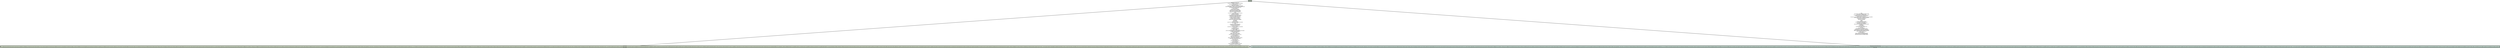 graph Tree {
node [shape=box, style="filled, rounded",color="black",penwidth="3",fontcolor="black",                 fontname=helvetica] ;
graph [ranksep="0 equally", splines=straight,                 bgcolor=transparent, dpi=200] ;
edge [fontname=helvetica, color=black] ;
0 [label="construction
Prob:  restaurants and other food services:0.1 accounting, tax preparation, bookkeeping, and payroll services:0.0 administration of human resource programs:0.0 advertising and related services:0.0 air transportation:0.0 alcoholic beverages, merchant wholesalers:0.0 animal slaughtering and processing:0.0 architectural, engineering, and related services:0.0 auto parts, accessories, and tire stores:0.0 automobile dealers:0.0 automotive repair and maintenance:0.0 banking and related activities:0.0 barber shops:0.0 beauty salons:0.0 beverage manufacturing:0.0 building material and supplies dealers:0.0 bus service and urban transit:0.0 business support services:0.0 child day care services:0.0 civic, social, advocacy organizations, and grantmaking and giving services:0.0 clothing stores:0.0 colleges and universities, including junior colleges:0.0 commercial and service industry machinery manufacturing:0.0 communications, and audio and video equipment manufacturing:0.0 computer systems design and related services:0.0 construction:0.1 couriers and messengers:0.0 crop production:0.0 cut and sew apparel manufacturing:0.0 department stores and discount stores:0.0 electric power generation, transmission, and distribution:0.0 electrical lighting and electrical equipment manufacturing, and other electrical component manufacturing, n.e.c.:0.0 electronic and precision equipment repair and maintenance:0.0 elementary and secondary schools:0.0 employment services:0.0 executive offices and legislative bodies:0.0 fuel dealers:0.0 furniture and related product manufacturing:0.0 gasoline stations:0.0 glass and glass product manufacturing:0.0 grocery stores:0.0 home health care services:0.0 hospitals:0.1 individual and family services:0.0 insurance carriers and related activities:0.0 iron and steel mills and steel product manufacturing:0.0 justice, public order, and safety activities:0.0 landscaping services:0.0 legal services:0.0 machine shops; turned product; screw, nut, and bolt manufacturing:0.0 machinery manufacturing, n.e.c.:0.0 mail order houses:0.0 management of companies and enterprises:0.0 management, scientific, and technical consulting services:0.0 medical equipment and supplies manufacturing:0.0 miscellaneous fabricated metal products manufacturing:0.0 miscellaneous general merchandise stores:0.0 motion pictures and video industries:0.0 museums, art galleries, historical sites, and similar institutions:0.0 nail salons and other personal care services:0.0 national security and international affairs:0.0 non-depository credit and related activities:0.0 not specified machinery manufacturing:0.0 not specified manufacturing industries:0.0 not specified retail trade:0.0 nursing care facilities:0.0 offices of dentists:0.0 offices of physicians:0.0 other administrative and other support services:0.0 other amusement, gambling, and recreation industries:0.0 other health care services:0.0 other professional, scientific, and technical services:0.0 other schools and instruction, and educational support services:0.0 outpatient care centers:0.0 personal and household goods repair and maintenance:0.0 pharmaceutical and medicine manufacturing:0.0 pipeline transportation:0.0 postal service:0.0 private households:0.0 professional and commercial equipment and supplies, merchant wholesalers:0.0 radio and television broadcasting and cable subscription programming:0.0 radio, tv, and computer stores:0.0 real estate:0.0 residential care facilities, without nursing:0.0 securities, commodities, funds, trusts, and other financial investments:0.0 services to buildings and dwellings:0.0 sewage treatment facilities:0.0 structural metals, and boiler, tank, and shipping container manufacturing:0.0 support activities for mining:0.0 taxi and limousine service:0.0 tire manufacturing:0.0 traveler accommodation:0.0 truck transportation:0.0 used merchandise stores:0.0 veterinary services:0.0 warehousing and storage:0.0 waste management and remediation services:0.0 water, steam, air-conditioning, and irrigation systems:0.0 wired telecommunications carriers:0.0
Frac: 0.638", fillcolor="#b0bba8"] ;
1 [label="SPISCO08", fillcolor="#adbbac"] ;
2 [label=" restaurants and other food services
Prob:  restaurants and other food services:0.1 accounting, tax preparation, bookkeeping, and payroll services:0.0 administration of human resource programs:0.0 advertising and related services:0.0 air transportation:0.0 alcoholic beverages, merchant wholesalers:0.0 animal slaughtering and processing:0.0 architectural, engineering, and related services:0.0 auto parts, accessories, and tire stores:0.0 automobile dealers:0.0 automotive repair and maintenance:0.0 banking and related activities:0.0 barber shops:0.0 beauty salons:0.0 beverage manufacturing:0.0 building material and supplies dealers:0.0 bus service and urban transit:0.0 business support services:0.0 child day care services:0.0 civic, social, advocacy organizations, and grantmaking and giving services:0.0 clothing stores:0.0 colleges and universities, including junior colleges:0.0 commercial and service industry machinery manufacturing:0.0 communications, and audio and video equipment manufacturing:0.0 computer systems design and related services:0.0 construction:0.1 couriers and messengers:0.0 crop production:0.0 cut and sew apparel manufacturing:0.0 department stores and discount stores:0.0 electric power generation, transmission, and distribution:0.0 electrical lighting and electrical equipment manufacturing, and other electrical component manufacturing, n.e.c.:0.0 electronic and precision equipment repair and maintenance:0.0 elementary and secondary schools:0.0 employment services:0.0 executive offices and legislative bodies:0.0 fuel dealers:0.0 furniture and related product manufacturing:0.0 gasoline stations:0.0 glass and glass product manufacturing:0.0 grocery stores:0.0 home health care services:0.0 hospitals:0.0 individual and family services:0.0 insurance carriers and related activities:0.0 iron and steel mills and steel product manufacturing:0.0 justice, public order, and safety activities:0.0 landscaping services:0.0 legal services:0.0 machine shops; turned product; screw, nut, and bolt manufacturing:0.0 machinery manufacturing, n.e.c.:0.0 mail order houses:0.0 management of companies and enterprises:0.0 management, scientific, and technical consulting services:0.0 medical equipment and supplies manufacturing:0.0 miscellaneous fabricated metal products manufacturing:0.0 miscellaneous general merchandise stores:0.0 motion pictures and video industries:0.0 museums, art galleries, historical sites, and similar institutions:0.0 nail salons and other personal care services:0.0 national security and international affairs:0.0 non-depository credit and related activities:0.0 not specified machinery manufacturing:0.0 not specified manufacturing industries:0.0 not specified retail trade:0.0 nursing care facilities:0.0 offices of dentists:0.0 offices of physicians:0.0 other administrative and other support services:0.0 other amusement, gambling, and recreation industries:0.0 other health care services:0.0 other professional, scientific, and technical services:0.0 other schools and instruction, and educational support services:0.0 outpatient care centers:0.0 personal and household goods repair and maintenance:0.0 pharmaceutical and medicine manufacturing:0.0 pipeline transportation:0.0 postal service:0.0 private households:0.0 professional and commercial equipment and supplies, merchant wholesalers:0.0 radio and television broadcasting and cable subscription programming:0.0 radio, tv, and computer stores:0.0 real estate:0.0 residential care facilities, without nursing:0.0 securities, commodities, funds, trusts, and other financial investments:0.0 services to buildings and dwellings:0.0 sewage treatment facilities:0.0 structural metals, and boiler, tank, and shipping container manufacturing:0.0 support activities for mining:0.0 taxi and limousine service:0.0 tire manufacturing:0.0 traveler accommodation:0.0 truck transportation:0.0 used merchandise stores:0.0 veterinary services:0.0 warehousing and storage:0.0 waste management and remediation services:0.0 water, steam, air-conditioning, and irrigation systems:0.0 wired telecommunications carriers:0.0
Frac: 0.362", fillcolor="#a7bab1"] ;
1 -- 0 [label=" applications programmers\n manufacturing labourers not elsewhere classified\n office supervisors\n physiotherapy technicians and assistants\n receptionists (general)\n protective services workers not elsewhere classified\n cleaners and helpers in offices, hotels and other establishments\n medical and pharmaceutical technicians\n cashiers and ticket clerks\n vehicle cleaners\n health services managers\n electrical mechanics and fitters\n cabinet-makers and related workers\n sales workers not elsewhere classified\n garden and horticultural labourers\n waiters\n incinerator and water treatment plant operators\n mechanical engineers\n plumbers and pipe fitters\n real estate agents and property managers\n personnel and careers professionals\n building and related electricians\n statistical, finance and insurance clerks\n sales and marketing managers\n specialist medical practitioners\n motor vehicle mechanics and repairers\n university and higher education teachers\n stock clerks\n police officers\n crop farm labourers\n personal services workers not elsewhere classified\n general office clerks\n chefs\n accounting and bookkeeping clerks\n secondary education teachers\n mail carriers and sorting clerks\n finance managers\n engineering professionals not elsewhere classified\n accountants\n carpenters and joiners\n civil engineering labourers\n kitchen helpers\n bank tellers and related clerks\n product graders and testers (excluding foods and beverages)\n commercial sales representatives\n welders and flamecutters\n teachers' aides\n metal processing plant operators\n heavy truck and lorry drivers\n medical and dental prosthetic technicians\n building architects\n forestry and related workers\n contact centre information clerks\n early childhood educators\n teaching professionals not elsewhere classified\n assemblers not elsewhere classified\n bus and tram drivers\n shop supervisors\n painters and related workers\n production clerks\n nursing professionals\n bricklayers and related workers\n chemical engineers\n health professionals not elsewhere classified\n financial and investment advisers\n administrative and executive secretaries",penwidth=3] ;
1 -- 2 [label=" actors\n announcers on radio, television and other media\n beauticians and related workers\n bookmakers, croupiers and related gaming workers\n broadcasting and audio-visual technicians\n building construction labourers\n business services and administration managers not elsewhere classified\n clerical support workers not elsewhere classified\n conference and event planners\n construction managers\n construction supervisors\n cooks\n dentists\n domestic cleaners and helpers\n farming, forestry and fisheries advisers\n floor layers and tile setters\n food service counter attendants\n garment and related pattern-makers and cutters\n hairdressers\n hand packers\n health care assistants\n jewellery and precious-metal workers\n journalists\n lifting truck operators\n management and organization analysts\n mathematicians, actuaries and statisticians\n metal working machine tool setters and operators\n packing, bottling and labelling machine operators\n police inspectors and detectives\n prison guards\n shop sales assistants\n social work and counselling professionals\n supply, distribution and related managers\n well drillers and borers and related workers",penwidth=3] ;
{rank = same;}}